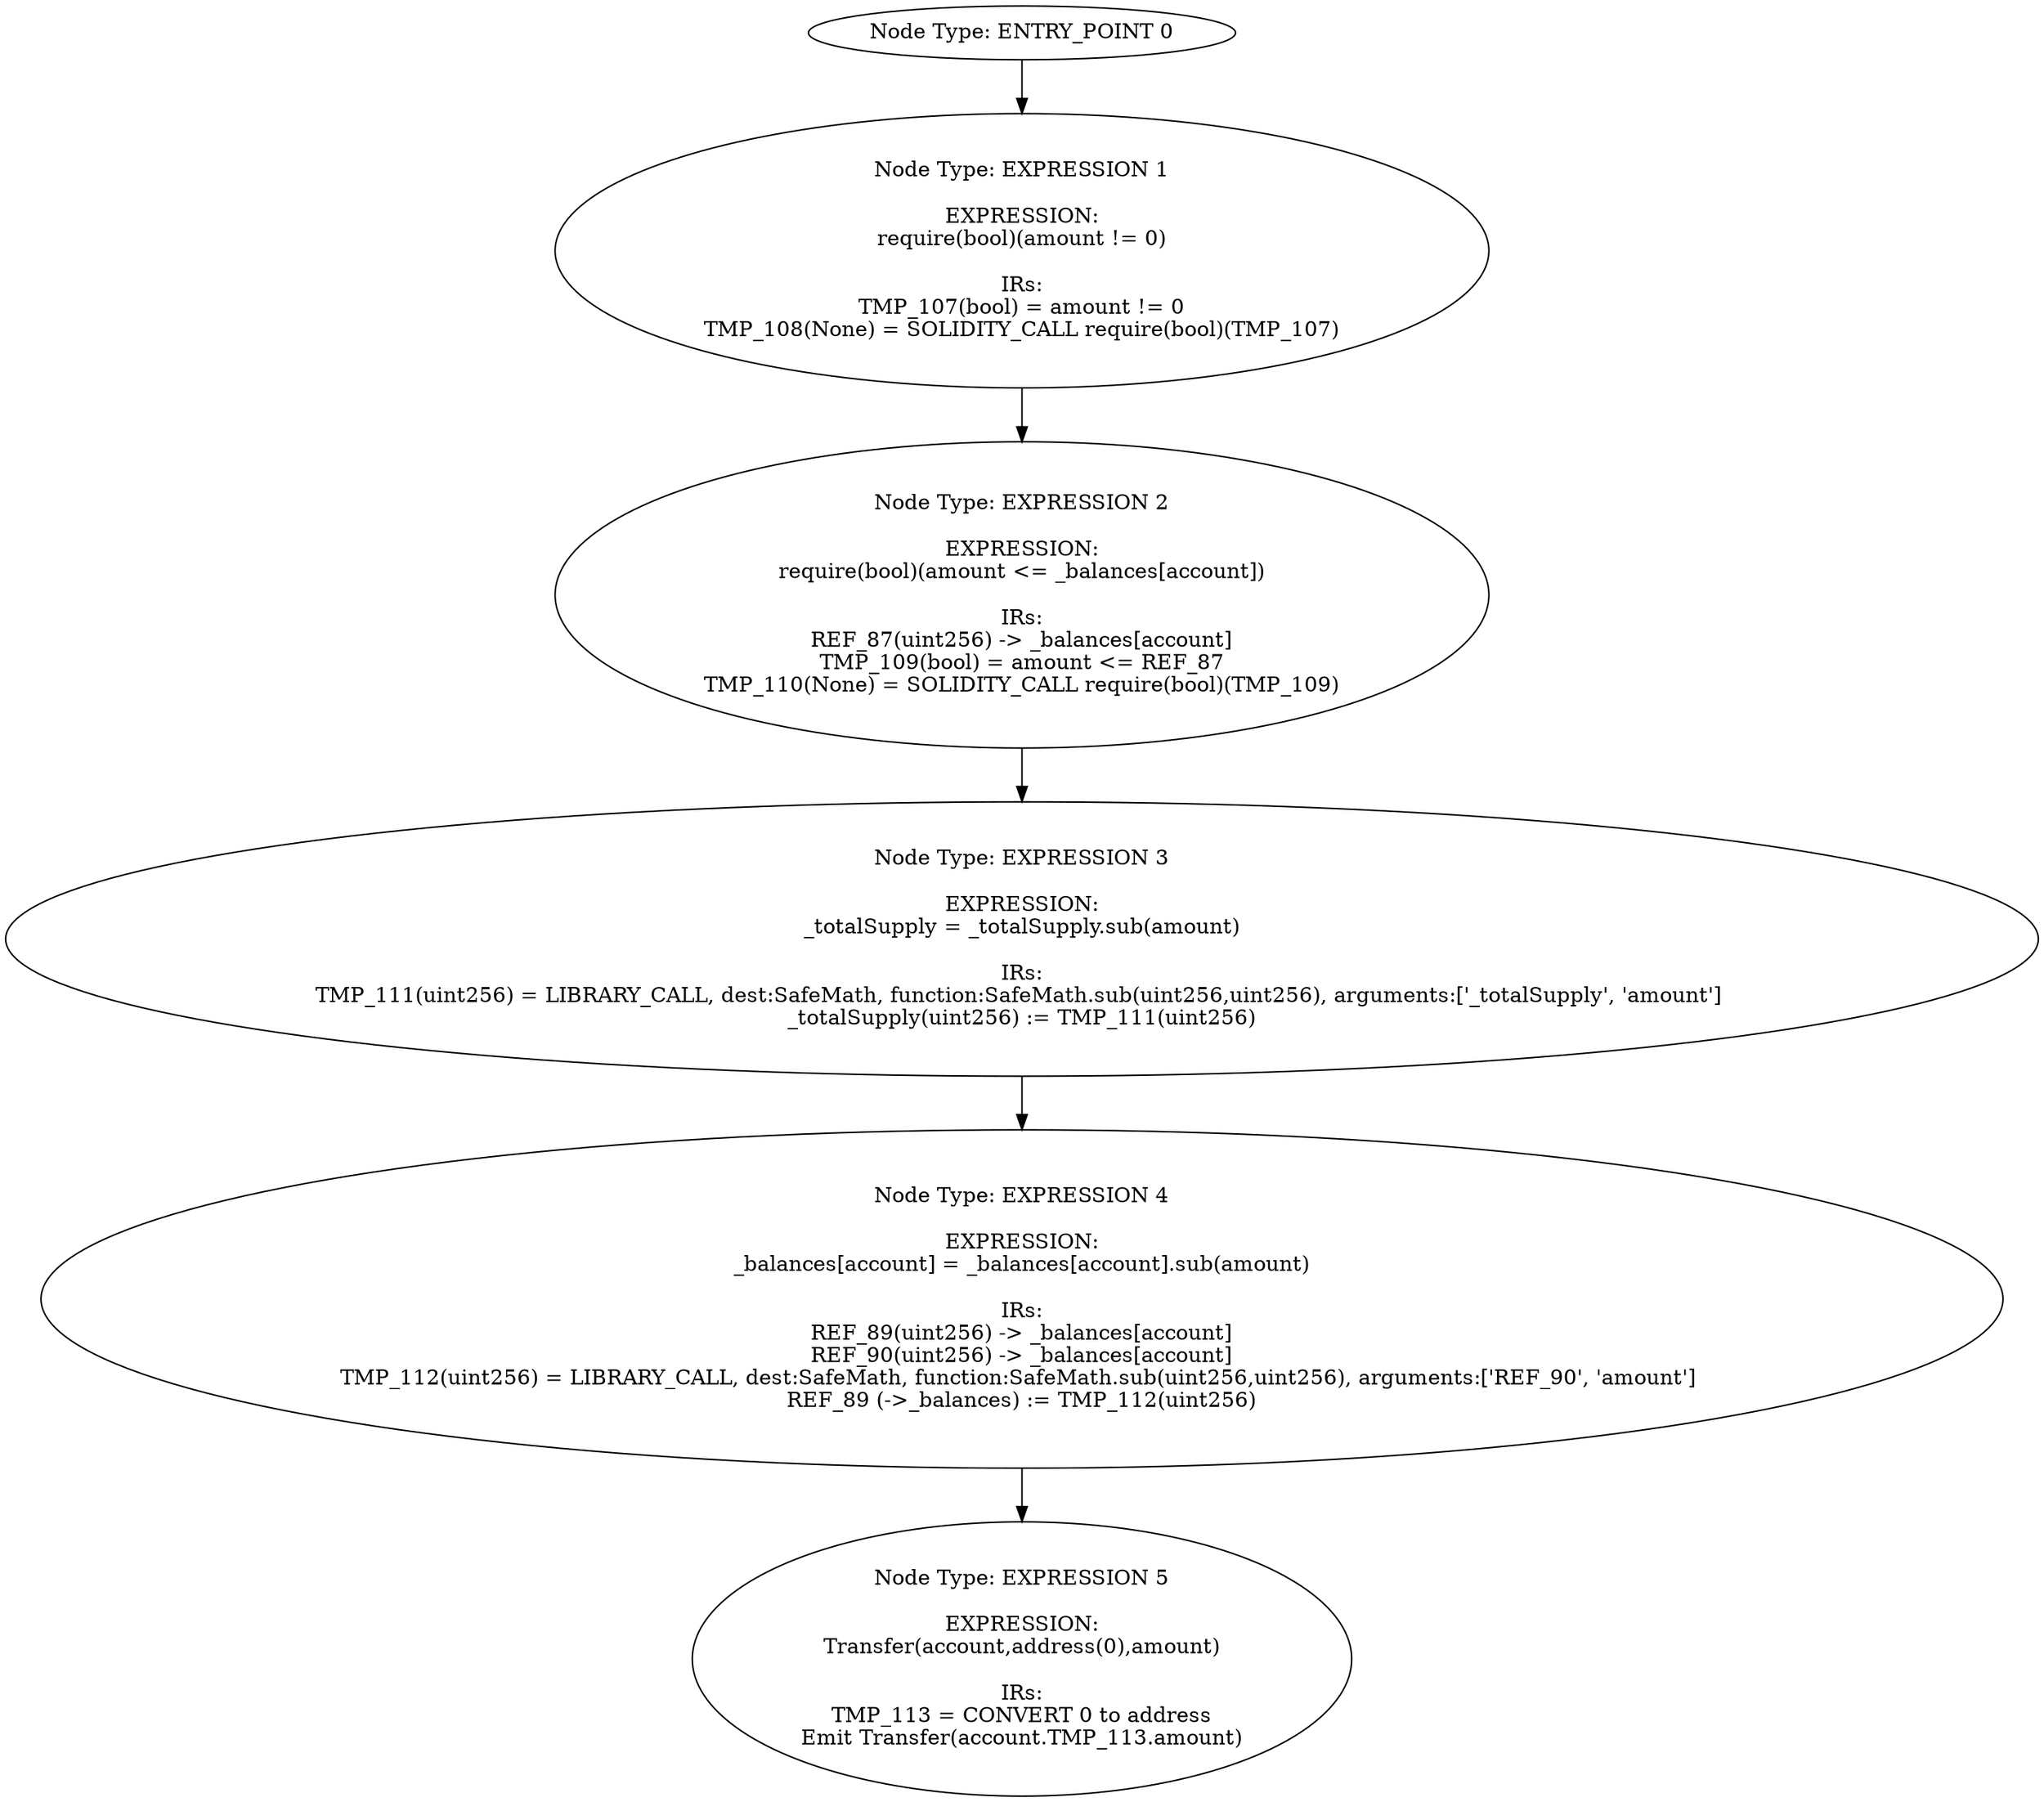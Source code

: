 digraph{
0[label="Node Type: ENTRY_POINT 0
"];
0->1;
1[label="Node Type: EXPRESSION 1

EXPRESSION:
require(bool)(amount != 0)

IRs:
TMP_107(bool) = amount != 0
TMP_108(None) = SOLIDITY_CALL require(bool)(TMP_107)"];
1->2;
2[label="Node Type: EXPRESSION 2

EXPRESSION:
require(bool)(amount <= _balances[account])

IRs:
REF_87(uint256) -> _balances[account]
TMP_109(bool) = amount <= REF_87
TMP_110(None) = SOLIDITY_CALL require(bool)(TMP_109)"];
2->3;
3[label="Node Type: EXPRESSION 3

EXPRESSION:
_totalSupply = _totalSupply.sub(amount)

IRs:
TMP_111(uint256) = LIBRARY_CALL, dest:SafeMath, function:SafeMath.sub(uint256,uint256), arguments:['_totalSupply', 'amount'] 
_totalSupply(uint256) := TMP_111(uint256)"];
3->4;
4[label="Node Type: EXPRESSION 4

EXPRESSION:
_balances[account] = _balances[account].sub(amount)

IRs:
REF_89(uint256) -> _balances[account]
REF_90(uint256) -> _balances[account]
TMP_112(uint256) = LIBRARY_CALL, dest:SafeMath, function:SafeMath.sub(uint256,uint256), arguments:['REF_90', 'amount'] 
REF_89 (->_balances) := TMP_112(uint256)"];
4->5;
5[label="Node Type: EXPRESSION 5

EXPRESSION:
Transfer(account,address(0),amount)

IRs:
TMP_113 = CONVERT 0 to address
Emit Transfer(account.TMP_113.amount)"];
}
